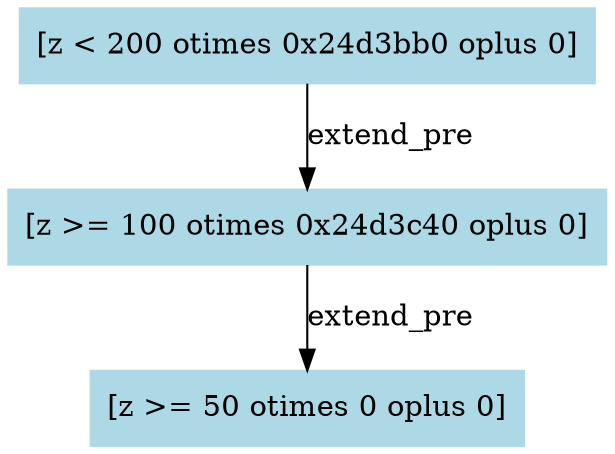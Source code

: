 digraph "[x := x - 3]" {
"0x24d3910" [label="[z < 200 otimes 0x24d3bb0 oplus 0]", color=lightblue,style=filled,shape=box]
"0x24d3910" -> "0x24d3bb0" [label=extend_pre,color=black]
"0x24d3bb0" [label="[z >= 100 otimes 0x24d3c40 oplus 0]", color=lightblue,style=filled,shape=box]
"0x24d3bb0" -> "0x24d3c40" [label=extend_pre,color=black]
"0x24d3c40" [label="[z >= 50 otimes 0 oplus 0]", color=lightblue,style=filled,shape=box]
}


